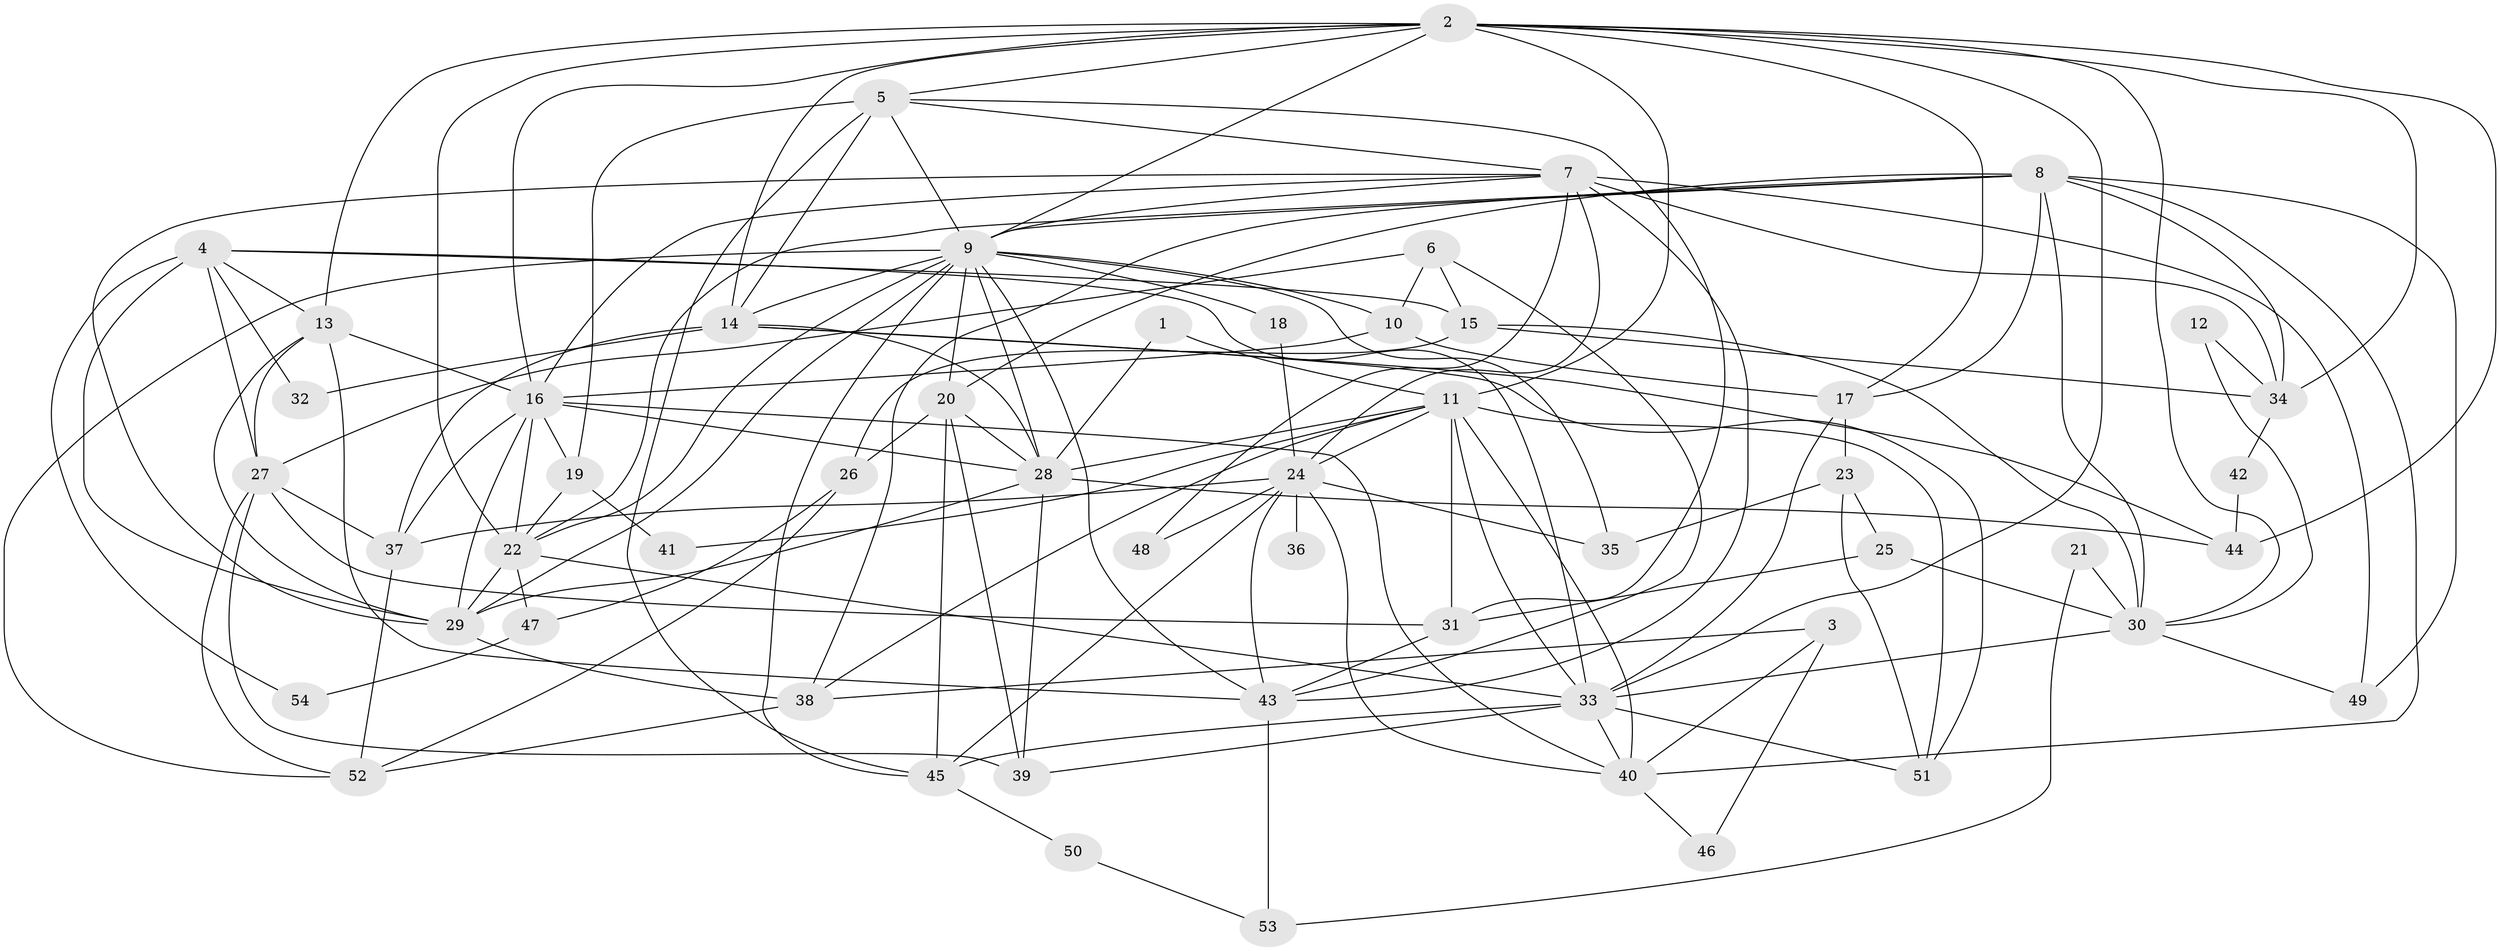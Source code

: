 // original degree distribution, {2: 0.18518518518518517, 5: 0.17592592592592593, 3: 0.19444444444444445, 4: 0.2962962962962963, 8: 0.027777777777777776, 7: 0.037037037037037035, 6: 0.08333333333333333}
// Generated by graph-tools (version 1.1) at 2025/36/03/09/25 02:36:18]
// undirected, 54 vertices, 144 edges
graph export_dot {
graph [start="1"]
  node [color=gray90,style=filled];
  1;
  2;
  3;
  4;
  5;
  6;
  7;
  8;
  9;
  10;
  11;
  12;
  13;
  14;
  15;
  16;
  17;
  18;
  19;
  20;
  21;
  22;
  23;
  24;
  25;
  26;
  27;
  28;
  29;
  30;
  31;
  32;
  33;
  34;
  35;
  36;
  37;
  38;
  39;
  40;
  41;
  42;
  43;
  44;
  45;
  46;
  47;
  48;
  49;
  50;
  51;
  52;
  53;
  54;
  1 -- 11 [weight=1.0];
  1 -- 28 [weight=1.0];
  2 -- 5 [weight=2.0];
  2 -- 9 [weight=1.0];
  2 -- 11 [weight=2.0];
  2 -- 13 [weight=1.0];
  2 -- 14 [weight=1.0];
  2 -- 16 [weight=1.0];
  2 -- 17 [weight=1.0];
  2 -- 22 [weight=1.0];
  2 -- 30 [weight=1.0];
  2 -- 33 [weight=1.0];
  2 -- 34 [weight=1.0];
  2 -- 44 [weight=1.0];
  3 -- 38 [weight=1.0];
  3 -- 40 [weight=1.0];
  3 -- 46 [weight=1.0];
  4 -- 13 [weight=1.0];
  4 -- 15 [weight=1.0];
  4 -- 27 [weight=1.0];
  4 -- 29 [weight=2.0];
  4 -- 32 [weight=1.0];
  4 -- 33 [weight=2.0];
  4 -- 54 [weight=1.0];
  5 -- 7 [weight=1.0];
  5 -- 9 [weight=1.0];
  5 -- 14 [weight=1.0];
  5 -- 19 [weight=3.0];
  5 -- 31 [weight=1.0];
  5 -- 45 [weight=1.0];
  6 -- 10 [weight=1.0];
  6 -- 15 [weight=1.0];
  6 -- 27 [weight=1.0];
  6 -- 43 [weight=1.0];
  7 -- 9 [weight=1.0];
  7 -- 16 [weight=1.0];
  7 -- 24 [weight=1.0];
  7 -- 29 [weight=1.0];
  7 -- 34 [weight=1.0];
  7 -- 43 [weight=1.0];
  7 -- 48 [weight=1.0];
  7 -- 49 [weight=2.0];
  8 -- 9 [weight=1.0];
  8 -- 17 [weight=1.0];
  8 -- 20 [weight=1.0];
  8 -- 22 [weight=1.0];
  8 -- 30 [weight=1.0];
  8 -- 34 [weight=1.0];
  8 -- 38 [weight=1.0];
  8 -- 40 [weight=1.0];
  8 -- 49 [weight=1.0];
  9 -- 10 [weight=1.0];
  9 -- 14 [weight=1.0];
  9 -- 18 [weight=1.0];
  9 -- 20 [weight=1.0];
  9 -- 22 [weight=1.0];
  9 -- 28 [weight=1.0];
  9 -- 29 [weight=1.0];
  9 -- 35 [weight=1.0];
  9 -- 43 [weight=1.0];
  9 -- 45 [weight=1.0];
  9 -- 52 [weight=1.0];
  10 -- 16 [weight=1.0];
  10 -- 17 [weight=1.0];
  11 -- 24 [weight=2.0];
  11 -- 28 [weight=1.0];
  11 -- 31 [weight=1.0];
  11 -- 33 [weight=1.0];
  11 -- 38 [weight=1.0];
  11 -- 40 [weight=1.0];
  11 -- 41 [weight=1.0];
  11 -- 51 [weight=1.0];
  12 -- 30 [weight=1.0];
  12 -- 34 [weight=1.0];
  13 -- 16 [weight=1.0];
  13 -- 27 [weight=1.0];
  13 -- 29 [weight=1.0];
  13 -- 43 [weight=1.0];
  14 -- 28 [weight=1.0];
  14 -- 32 [weight=1.0];
  14 -- 37 [weight=1.0];
  14 -- 44 [weight=1.0];
  14 -- 51 [weight=1.0];
  15 -- 26 [weight=1.0];
  15 -- 30 [weight=1.0];
  15 -- 34 [weight=1.0];
  16 -- 19 [weight=1.0];
  16 -- 22 [weight=1.0];
  16 -- 28 [weight=1.0];
  16 -- 29 [weight=1.0];
  16 -- 37 [weight=1.0];
  16 -- 40 [weight=2.0];
  17 -- 23 [weight=1.0];
  17 -- 33 [weight=1.0];
  18 -- 24 [weight=1.0];
  19 -- 22 [weight=2.0];
  19 -- 41 [weight=1.0];
  20 -- 26 [weight=1.0];
  20 -- 28 [weight=2.0];
  20 -- 39 [weight=1.0];
  20 -- 45 [weight=1.0];
  21 -- 30 [weight=2.0];
  21 -- 53 [weight=1.0];
  22 -- 29 [weight=1.0];
  22 -- 33 [weight=1.0];
  22 -- 47 [weight=2.0];
  23 -- 25 [weight=1.0];
  23 -- 35 [weight=1.0];
  23 -- 51 [weight=1.0];
  24 -- 35 [weight=1.0];
  24 -- 36 [weight=2.0];
  24 -- 37 [weight=2.0];
  24 -- 40 [weight=1.0];
  24 -- 43 [weight=1.0];
  24 -- 45 [weight=1.0];
  24 -- 48 [weight=1.0];
  25 -- 30 [weight=2.0];
  25 -- 31 [weight=1.0];
  26 -- 47 [weight=1.0];
  26 -- 52 [weight=1.0];
  27 -- 31 [weight=1.0];
  27 -- 37 [weight=1.0];
  27 -- 39 [weight=1.0];
  27 -- 52 [weight=1.0];
  28 -- 29 [weight=1.0];
  28 -- 39 [weight=1.0];
  28 -- 44 [weight=1.0];
  29 -- 38 [weight=1.0];
  30 -- 33 [weight=1.0];
  30 -- 49 [weight=2.0];
  31 -- 43 [weight=1.0];
  33 -- 39 [weight=1.0];
  33 -- 40 [weight=1.0];
  33 -- 45 [weight=1.0];
  33 -- 51 [weight=1.0];
  34 -- 42 [weight=1.0];
  37 -- 52 [weight=1.0];
  38 -- 52 [weight=1.0];
  40 -- 46 [weight=1.0];
  42 -- 44 [weight=1.0];
  43 -- 53 [weight=1.0];
  45 -- 50 [weight=1.0];
  47 -- 54 [weight=1.0];
  50 -- 53 [weight=1.0];
}
